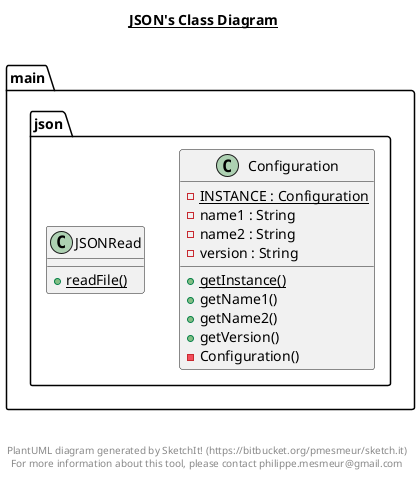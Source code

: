@startuml

title __JSON's Class Diagram__\n

  namespace main {
    namespace json {
      class main.json.Configuration {
          {static} - INSTANCE : Configuration
          - name1 : String
          - name2 : String
          - version : String
          {static} + getInstance()
          + getName1()
          + getName2()
          + getVersion()
          - Configuration()
      }
    }
  }
  

  namespace main {
    namespace json {
      class main.json.JSONRead {
          {static} + readFile()
      }
    }
  }
  



right footer


PlantUML diagram generated by SketchIt! (https://bitbucket.org/pmesmeur/sketch.it)
For more information about this tool, please contact philippe.mesmeur@gmail.com
endfooter

@enduml
